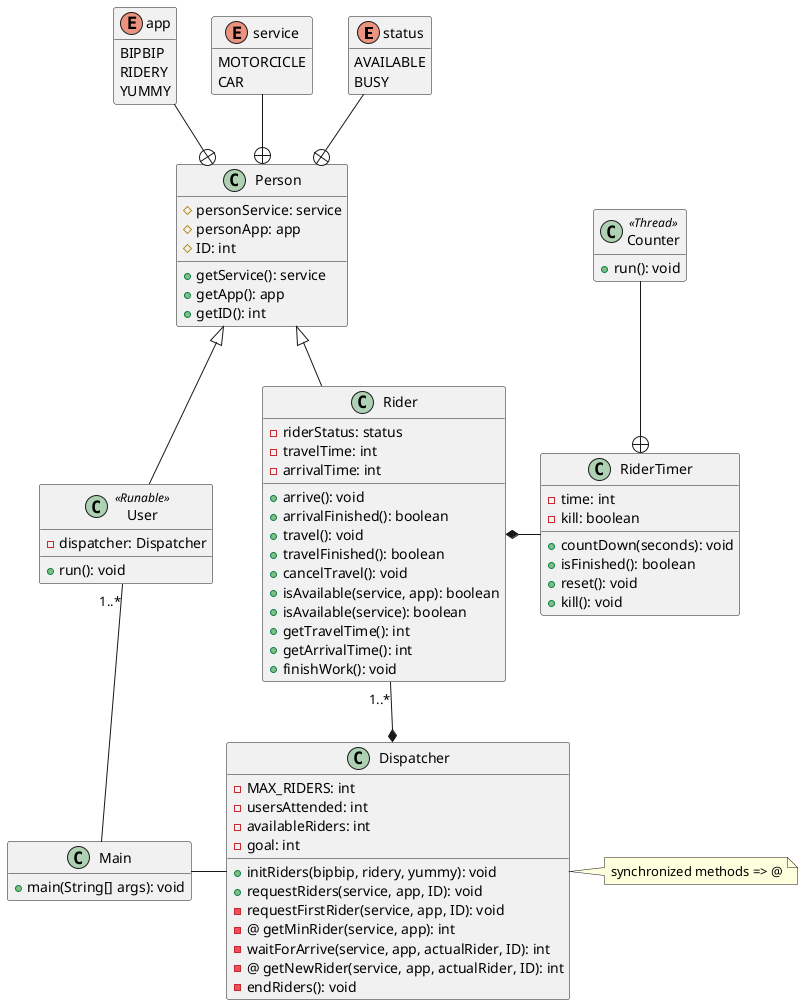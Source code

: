 @startuml Riders_attack
hide empty members

enum status {
    AVAILABLE
    BUSY
}

enum service {
    MOTORCICLE
    CAR
}

enum app {
    BIPBIP
    RIDERY
    YUMMY
}

class Person {
    #personService: service
    #personApp: app
    #ID: int
    +getService(): service
    +getApp(): app
    +getID(): int
}

class Rider {
    -riderStatus: status
    -travelTime: int
    -arrivalTime: int
    +arrive(): void
    +arrivalFinished(): boolean
    +travel(): void
    +travelFinished(): boolean
    +cancelTravel(): void
    +isAvailable(service, app): boolean
    +isAvailable(service): boolean
    +getTravelTime(): int
    +getArrivalTime(): int
    +finishWork(): void
}

class User <<Runable>>{
    -dispatcher: Dispatcher
    +run(): void
}

class RiderTimer {
    -time: int
    -kill: boolean
    +countDown(seconds): void
    +isFinished(): boolean
    +reset(): void
    +kill(): void
}

class Counter <<Thread>> {
    +run(): void
}

class Dispatcher {
    -MAX_RIDERS: int
    -usersAttended: int
    -availableRiders: int
    -goal: int
    +initRiders(bipbip, ridery, yummy): void
    +requestRiders(service, app, ID): void
    -requestFirstRider(service, app, ID): void
    -@ getMinRider(service, app): int
    -waitForArrive(service, app, actualRider, ID): int
    -@ getNewRider(service, app, actualRider, ID): int
    -endRiders(): void
}

class Main {
    +main(String[] args): void
}

note right of Dispatcher
    synchronized methods => @
end note

Main - Dispatcher
Main -u- "1..*" User
Dispatcher *-u- "1..*" Rider
Counter -d-+ RiderTimer
RiderTimer -l-* Rider
Rider -u-|> Person
User -u-|> Person
status -[hidden]l- service
service -[hidden]l- app
Person +-u- app
Person +-u- service
Person +-u- status 

@enduml